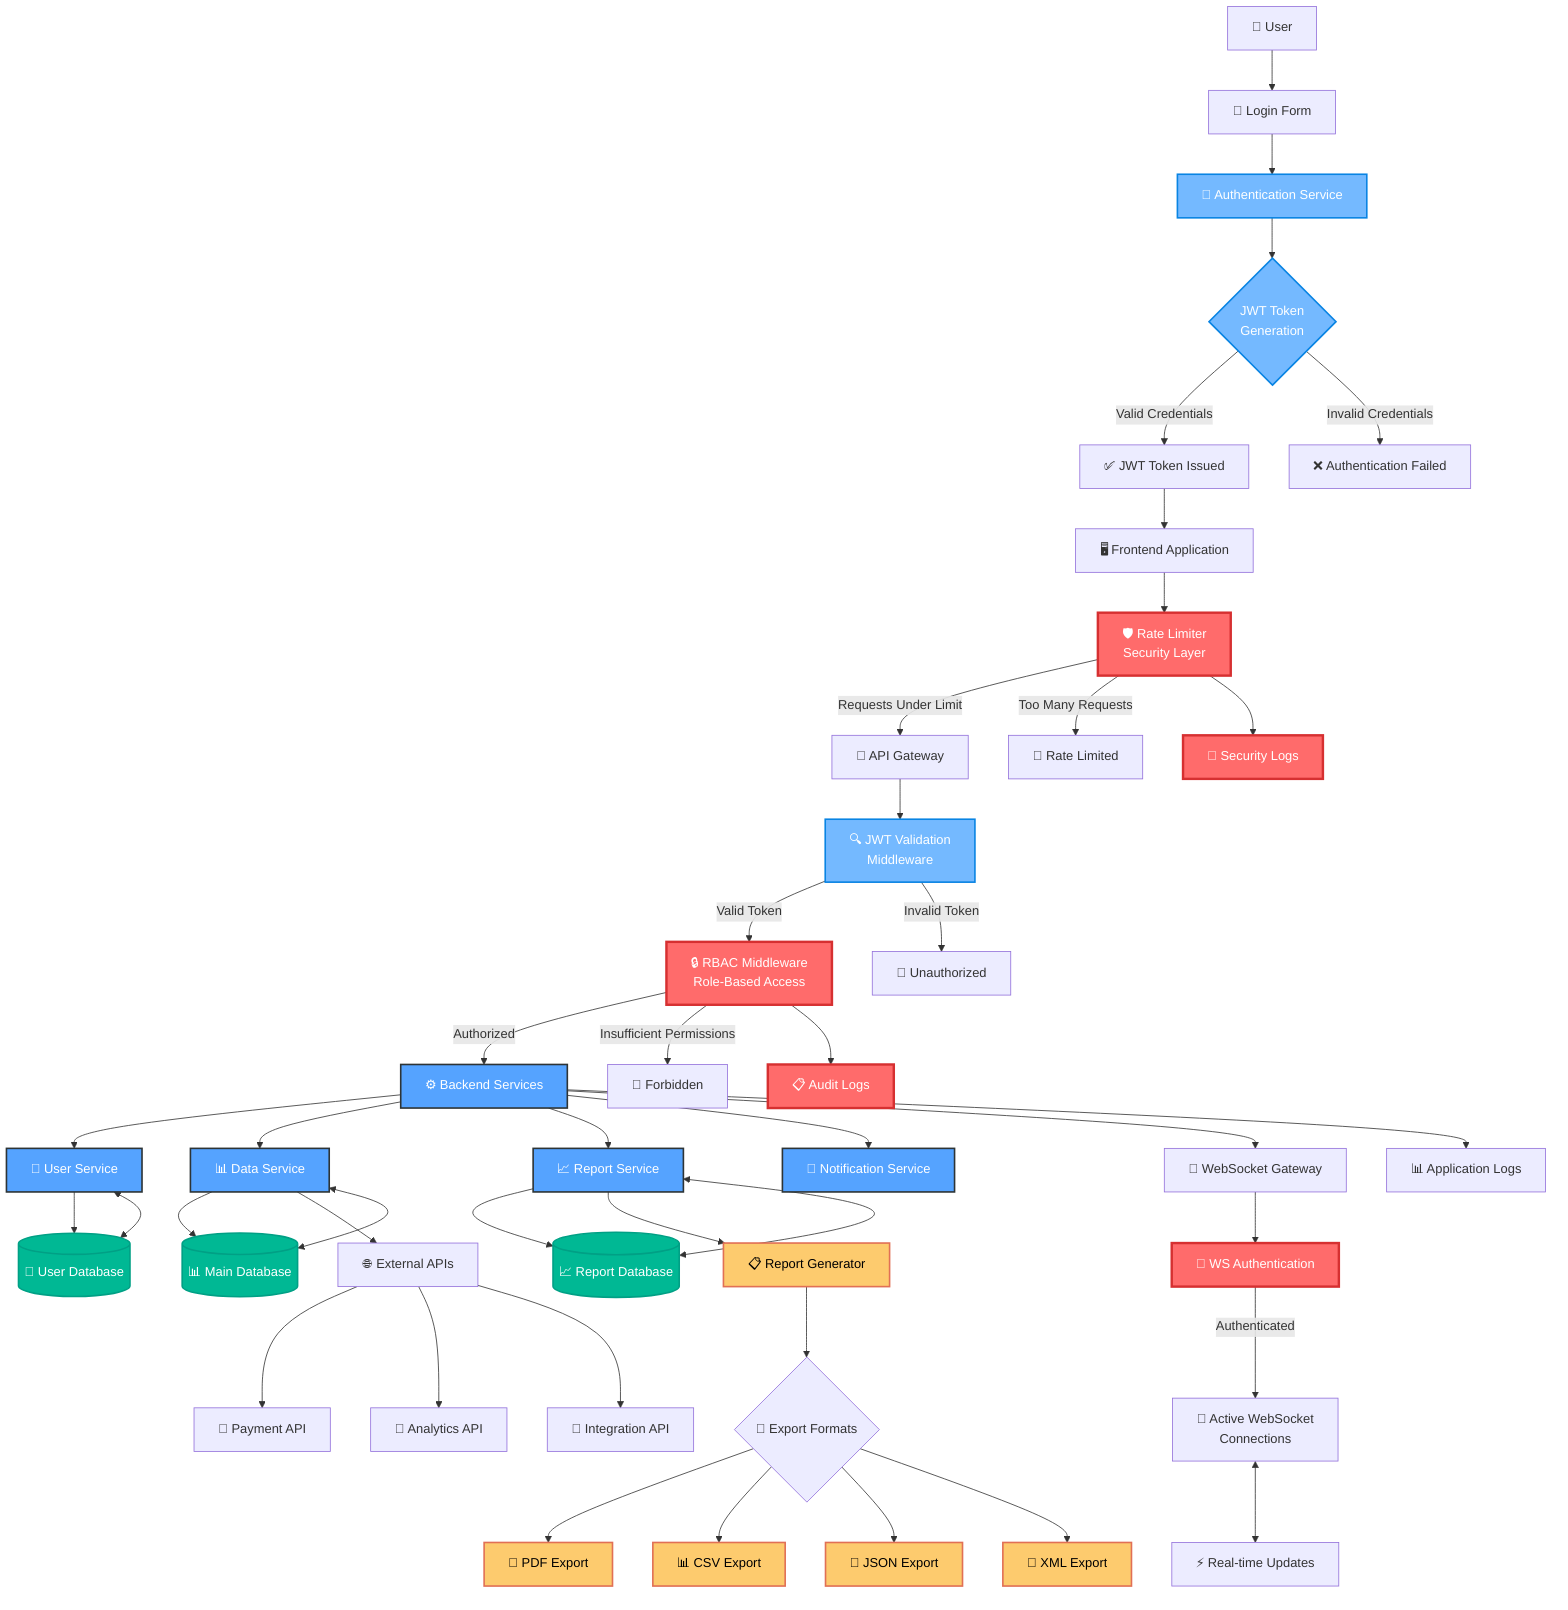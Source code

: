 flowchart TD
    %% User Interface Layer
    User[👤 User] --> Login[🔐 Login Form]
    Login --> AuthService[🔑 Authentication Service]
    
    %% Authentication & JWT
    AuthService --> JWT{JWT Token<br/>Generation}
    JWT -->|Valid Credentials| TokenIssued[✅ JWT Token Issued]
    JWT -->|Invalid Credentials| AuthFailed[❌ Authentication Failed]
    TokenIssued --> Frontend[🖥️ Frontend Application]
    
    %% Security Layers
    Frontend --> RateLimit[🛡️ Rate Limiter<br/>Security Layer]
    RateLimit -->|Requests Under Limit| APIGateway[🚪 API Gateway]
    RateLimit -->|Too Many Requests| RateLimited[🚫 Rate Limited]
    
    APIGateway --> JWTValidation[🔍 JWT Validation<br/>Middleware]
    JWTValidation -->|Valid Token| RBACCheck[🔒 RBAC Middleware<br/>Role-Based Access]
    JWTValidation -->|Invalid Token| Unauthorized[🚫 Unauthorized]
    
    %% Backend Services Layer
    RBACCheck -->|Authorized| BackendServices[⚙️ Backend Services]
    RBACCheck -->|Insufficient Permissions| Forbidden[🚫 Forbidden]
    
    BackendServices --> UserService[👥 User Service]
    BackendServices --> DataService[📊 Data Service]
    BackendServices --> ReportService[📈 Report Service]
    BackendServices --> NotificationService[🔔 Notification Service]
    
    %% Database Layer
    UserService --> UserDB[(👥 User Database)]
    DataService --> MainDB[(📊 Main Database)]
    ReportService --> ReportDB[(📈 Report Database)]
    
    %% Bidirectional Database Operations
    UserDB <--> UserService
    MainDB <--> DataService
    ReportDB <--> ReportService
    
    %% WebSocket Layer
    BackendServices --> WSGateway[🔌 WebSocket Gateway]
    WSGateway --> WSAuth[🔐 WS Authentication]
    WSAuth -->|Authenticated| WSConnections[📡 Active WebSocket<br/>Connections]
    WSConnections <--> RealTimeUpdates[⚡ Real-time Updates]
    
    %% External APIs
    DataService --> ExternalAPIs[🌐 External APIs]
    ExternalAPIs --> ThirdPartyAPI1[📡 Payment API]
    ExternalAPIs --> ThirdPartyAPI2[📡 Analytics API]
    ExternalAPIs --> ThirdPartyAPI3[📡 Integration API]
    
    %% Reporting & Export
    ReportService --> ReportGenerator[📋 Report Generator]
    ReportGenerator --> ExportFormats{📄 Export Formats}
    ExportFormats --> PDFExport[📕 PDF Export]
    ExportFormats --> CSVExport[📊 CSV Export]
    ExportFormats --> JSONExport[📝 JSON Export]
    ExportFormats --> XMLExport[📄 XML Export]
    
    %% Logging and Monitoring
    RateLimit --> SecurityLog[📝 Security Logs]
    RBACCheck --> AuditLog[📋 Audit Logs]
    BackendServices --> AppLog[📊 Application Logs]
    
    %% Styling for Security Layers
    classDef securityLayer fill:#ff6b6b,stroke:#d63031,stroke-width:3px,color:#fff
    classDef authLayer fill:#74b9ff,stroke:#0984e3,stroke-width:2px,color:#fff
    classDef serviceLayer fill:#55a3ff,stroke:#2d3436,stroke-width:2px,color:#fff
    classDef dataLayer fill:#00b894,stroke:#00a085,stroke-width:2px,color:#fff
    classDef exportLayer fill:#fdcb6e,stroke:#e17055,stroke-width:2px,color:#000
    
    %% Apply styles
    class RateLimit,RBACCheck,WSAuth,SecurityLog,AuditLog securityLayer
    class AuthService,JWT,JWTValidation authLayer
    class BackendServices,UserService,DataService,ReportService,NotificationService serviceLayer
    class UserDB,MainDB,ReportDB dataLayer
    class ReportGenerator,PDFExport,CSVExport,JSONExport,XMLExport exportLayer